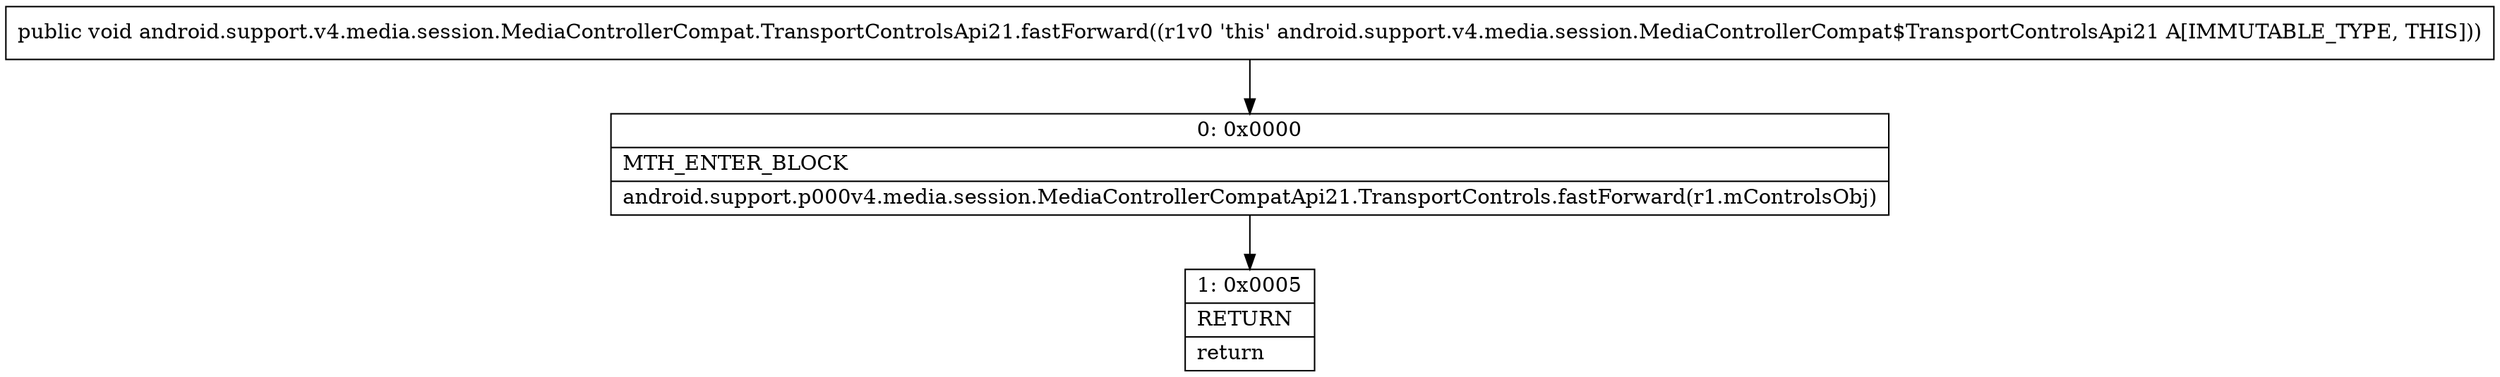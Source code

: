 digraph "CFG forandroid.support.v4.media.session.MediaControllerCompat.TransportControlsApi21.fastForward()V" {
Node_0 [shape=record,label="{0\:\ 0x0000|MTH_ENTER_BLOCK\l|android.support.p000v4.media.session.MediaControllerCompatApi21.TransportControls.fastForward(r1.mControlsObj)\l}"];
Node_1 [shape=record,label="{1\:\ 0x0005|RETURN\l|return\l}"];
MethodNode[shape=record,label="{public void android.support.v4.media.session.MediaControllerCompat.TransportControlsApi21.fastForward((r1v0 'this' android.support.v4.media.session.MediaControllerCompat$TransportControlsApi21 A[IMMUTABLE_TYPE, THIS])) }"];
MethodNode -> Node_0;
Node_0 -> Node_1;
}

